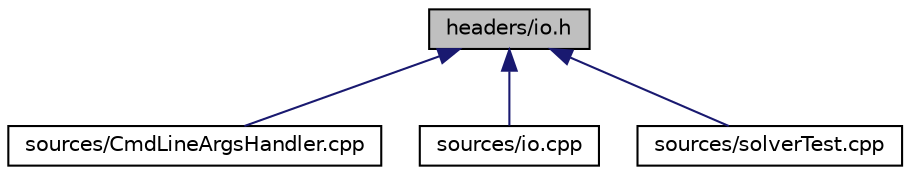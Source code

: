 digraph "headers/io.h"
{
 // LATEX_PDF_SIZE
  edge [fontname="Helvetica",fontsize="10",labelfontname="Helvetica",labelfontsize="10"];
  node [fontname="Helvetica",fontsize="10",shape=record];
  Node1 [label="headers/io.h",height=0.2,width=0.4,color="black", fillcolor="grey75", style="filled", fontcolor="black",tooltip=" "];
  Node1 -> Node2 [dir="back",color="midnightblue",fontsize="10",style="solid"];
  Node2 [label="sources/CmdLineArgsHandler.cpp",height=0.2,width=0.4,color="black", fillcolor="white", style="filled",URL="$CmdLineArgsHandler_8cpp.html",tooltip=" "];
  Node1 -> Node3 [dir="back",color="midnightblue",fontsize="10",style="solid"];
  Node3 [label="sources/io.cpp",height=0.2,width=0.4,color="black", fillcolor="white", style="filled",URL="$io_8cpp.html",tooltip=" "];
  Node1 -> Node4 [dir="back",color="midnightblue",fontsize="10",style="solid"];
  Node4 [label="sources/solverTest.cpp",height=0.2,width=0.4,color="black", fillcolor="white", style="filled",URL="$solverTest_8cpp.html",tooltip=" "];
}
